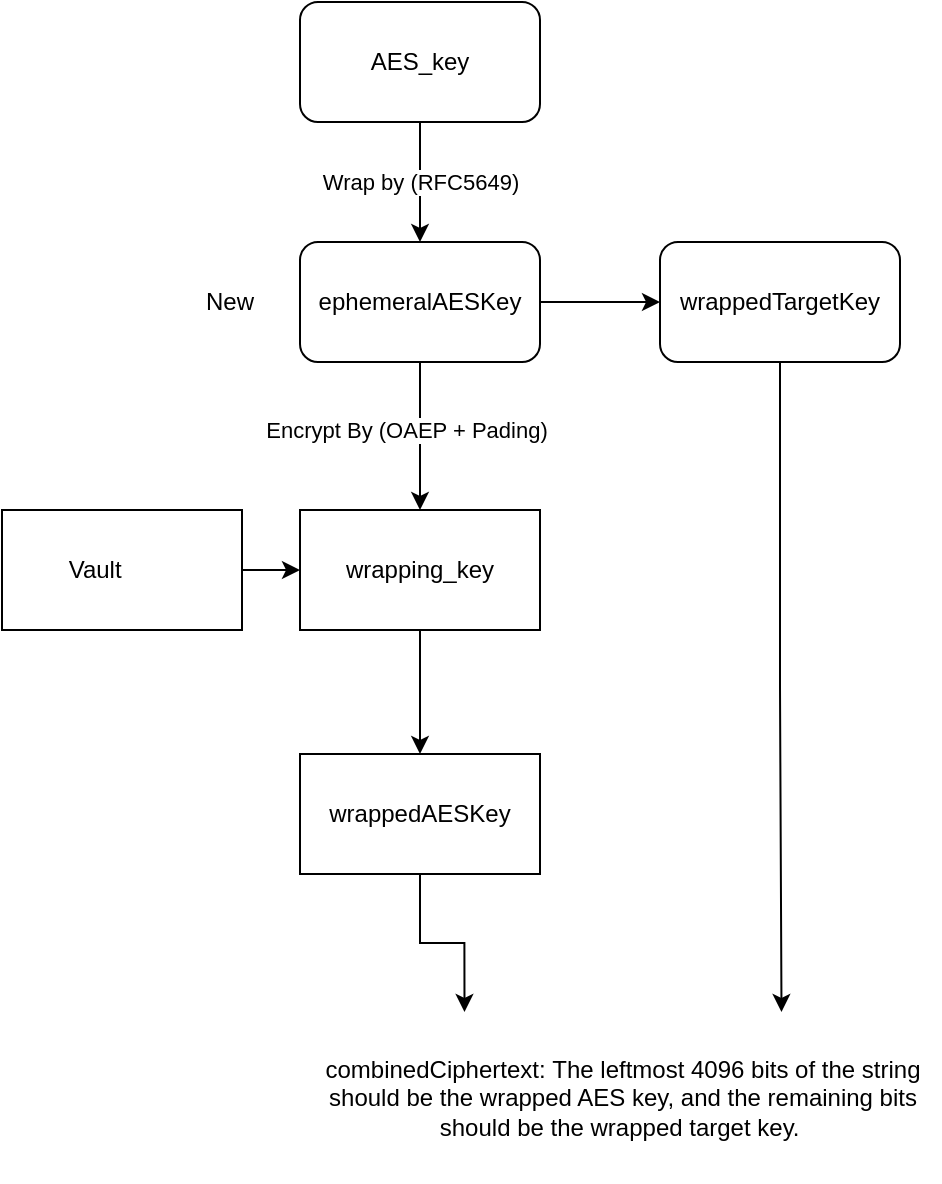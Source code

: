 <mxfile version="24.1.0" type="github">
  <diagram name="Page-1" id="4pufBpFtqtPMvBEhd-HC">
    <mxGraphModel dx="1439" dy="876" grid="0" gridSize="10" guides="1" tooltips="1" connect="1" arrows="1" fold="1" page="1" pageScale="1" pageWidth="827" pageHeight="1169" math="0" shadow="0">
      <root>
        <mxCell id="0" />
        <mxCell id="1" parent="0" />
        <mxCell id="ytylKyy3cPHJ3CnxMz0A-3" value="" style="edgeStyle=orthogonalEdgeStyle;rounded=0;orthogonalLoop=1;jettySize=auto;html=1;" parent="1" source="ytylKyy3cPHJ3CnxMz0A-1" target="ytylKyy3cPHJ3CnxMz0A-2" edge="1">
          <mxGeometry relative="1" as="geometry" />
        </mxCell>
        <mxCell id="ytylKyy3cPHJ3CnxMz0A-1" value="Vault&lt;span style=&quot;white-space: pre;&quot;&gt;&#x9;&lt;/span&gt;" style="rounded=0;whiteSpace=wrap;html=1;" parent="1" vertex="1">
          <mxGeometry x="107" y="287" width="120" height="60" as="geometry" />
        </mxCell>
        <mxCell id="dMwAxJ3DMtl_cKlDIbdC-7" value="" style="edgeStyle=orthogonalEdgeStyle;rounded=0;orthogonalLoop=1;jettySize=auto;html=1;" edge="1" parent="1" source="ytylKyy3cPHJ3CnxMz0A-2" target="dMwAxJ3DMtl_cKlDIbdC-6">
          <mxGeometry relative="1" as="geometry" />
        </mxCell>
        <mxCell id="ytylKyy3cPHJ3CnxMz0A-2" value="wrapping_key" style="rounded=0;whiteSpace=wrap;html=1;" parent="1" vertex="1">
          <mxGeometry x="256" y="287" width="120" height="60" as="geometry" />
        </mxCell>
        <mxCell id="dMwAxJ3DMtl_cKlDIbdC-1" value="Wrap by (RFC5649)" style="edgeStyle=orthogonalEdgeStyle;rounded=0;orthogonalLoop=1;jettySize=auto;html=1;exitX=0.5;exitY=1;exitDx=0;exitDy=0;" edge="1" parent="1" source="ytylKyy3cPHJ3CnxMz0A-4" target="ytylKyy3cPHJ3CnxMz0A-5">
          <mxGeometry relative="1" as="geometry" />
        </mxCell>
        <mxCell id="ytylKyy3cPHJ3CnxMz0A-4" value="AES_key" style="rounded=1;whiteSpace=wrap;html=1;" parent="1" vertex="1">
          <mxGeometry x="256" y="33" width="120" height="60" as="geometry" />
        </mxCell>
        <mxCell id="dMwAxJ3DMtl_cKlDIbdC-4" value="" style="edgeStyle=orthogonalEdgeStyle;rounded=0;orthogonalLoop=1;jettySize=auto;html=1;" edge="1" parent="1" source="ytylKyy3cPHJ3CnxMz0A-5" target="dMwAxJ3DMtl_cKlDIbdC-3">
          <mxGeometry relative="1" as="geometry" />
        </mxCell>
        <mxCell id="dMwAxJ3DMtl_cKlDIbdC-5" value="Encrypt By (OAEP + Pading)" style="edgeStyle=orthogonalEdgeStyle;rounded=0;orthogonalLoop=1;jettySize=auto;html=1;exitX=0.5;exitY=1;exitDx=0;exitDy=0;" edge="1" parent="1" source="ytylKyy3cPHJ3CnxMz0A-5" target="ytylKyy3cPHJ3CnxMz0A-2">
          <mxGeometry x="-0.081" y="-7" relative="1" as="geometry">
            <mxPoint as="offset" />
          </mxGeometry>
        </mxCell>
        <mxCell id="ytylKyy3cPHJ3CnxMz0A-5" value="ephemeralAESKey" style="rounded=1;whiteSpace=wrap;html=1;" parent="1" vertex="1">
          <mxGeometry x="256" y="153" width="120" height="60" as="geometry" />
        </mxCell>
        <mxCell id="dMwAxJ3DMtl_cKlDIbdC-11" style="edgeStyle=orthogonalEdgeStyle;rounded=0;orthogonalLoop=1;jettySize=auto;html=1;exitX=0.5;exitY=1;exitDx=0;exitDy=0;entryX=0.75;entryY=0;entryDx=0;entryDy=0;" edge="1" parent="1" source="dMwAxJ3DMtl_cKlDIbdC-3" target="dMwAxJ3DMtl_cKlDIbdC-9">
          <mxGeometry relative="1" as="geometry" />
        </mxCell>
        <mxCell id="dMwAxJ3DMtl_cKlDIbdC-3" value="wrappedTargetKey" style="rounded=1;whiteSpace=wrap;html=1;" vertex="1" parent="1">
          <mxGeometry x="436" y="153" width="120" height="60" as="geometry" />
        </mxCell>
        <mxCell id="dMwAxJ3DMtl_cKlDIbdC-10" style="edgeStyle=orthogonalEdgeStyle;rounded=0;orthogonalLoop=1;jettySize=auto;html=1;exitX=0.5;exitY=1;exitDx=0;exitDy=0;entryX=0.25;entryY=0;entryDx=0;entryDy=0;" edge="1" parent="1" source="dMwAxJ3DMtl_cKlDIbdC-6" target="dMwAxJ3DMtl_cKlDIbdC-9">
          <mxGeometry relative="1" as="geometry" />
        </mxCell>
        <mxCell id="dMwAxJ3DMtl_cKlDIbdC-6" value="wrappedAESKey" style="rounded=0;whiteSpace=wrap;html=1;" vertex="1" parent="1">
          <mxGeometry x="256" y="409" width="120" height="60" as="geometry" />
        </mxCell>
        <mxCell id="dMwAxJ3DMtl_cKlDIbdC-8" value="New" style="text;html=1;align=center;verticalAlign=middle;whiteSpace=wrap;rounded=0;" vertex="1" parent="1">
          <mxGeometry x="191" y="168" width="60" height="30" as="geometry" />
        </mxCell>
        <mxCell id="dMwAxJ3DMtl_cKlDIbdC-9" value="combinedCiphertext:&amp;nbsp;The leftmost 4096 bits of the string should be the wrapped AES key, and the remaining bits should be the wrapped target key.&amp;nbsp;" style="text;html=1;align=center;verticalAlign=middle;whiteSpace=wrap;rounded=0;" vertex="1" parent="1">
          <mxGeometry x="259" y="538" width="317" height="85" as="geometry" />
        </mxCell>
      </root>
    </mxGraphModel>
  </diagram>
</mxfile>
